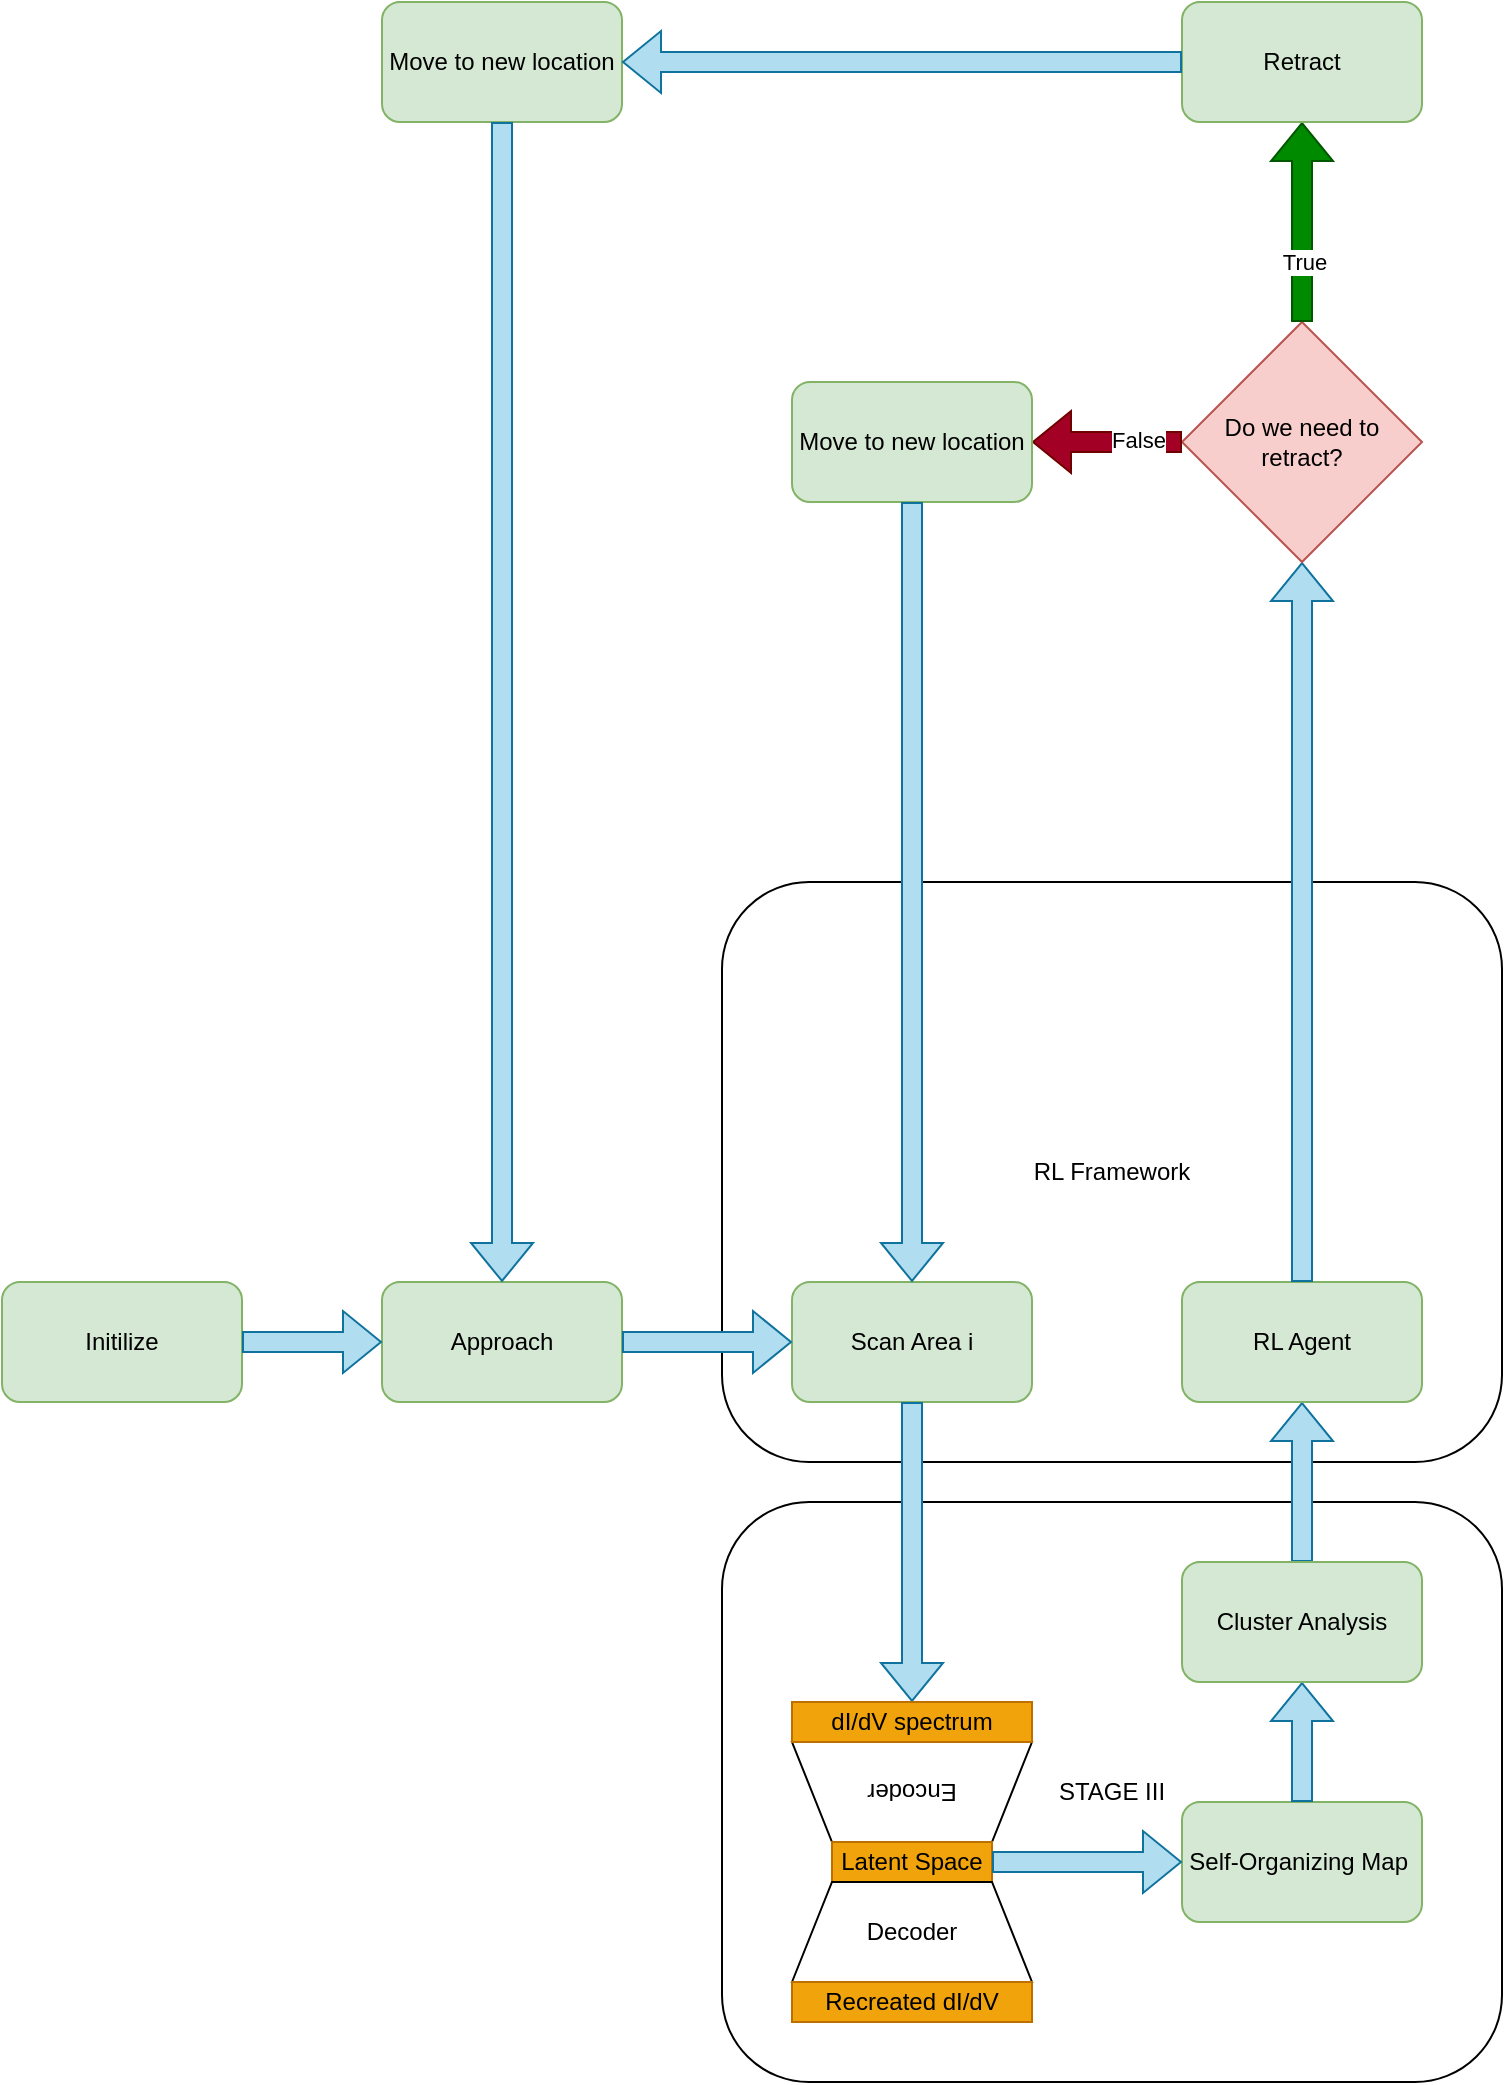 <mxfile version="24.5.2" type="github">
  <diagram name="Page-1" id="grfy-9qyvnmb-FwdjxF8">
    <mxGraphModel dx="1292" dy="1759" grid="1" gridSize="10" guides="1" tooltips="1" connect="1" arrows="1" fold="1" page="1" pageScale="1" pageWidth="850" pageHeight="1100" math="0" shadow="0">
      <root>
        <mxCell id="0" />
        <mxCell id="1" parent="0" />
        <mxCell id="I6yfljSTORsl8GxUtNmM-4" value="RL Framework" style="rounded=1;whiteSpace=wrap;html=1;" vertex="1" parent="1">
          <mxGeometry x="390" y="190" width="390" height="290" as="geometry" />
        </mxCell>
        <mxCell id="HAhkqkePmBFDu1ph5tGX-23" value="STAGE III" style="rounded=1;whiteSpace=wrap;html=1;" parent="1" vertex="1">
          <mxGeometry x="390" y="500" width="390" height="290" as="geometry" />
        </mxCell>
        <mxCell id="HAhkqkePmBFDu1ph5tGX-1" value="Scan Area i" style="rounded=1;whiteSpace=wrap;html=1;fillColor=#d5e8d4;strokeColor=#82b366;" parent="1" vertex="1">
          <mxGeometry x="425" y="390" width="120" height="60" as="geometry" />
        </mxCell>
        <mxCell id="HAhkqkePmBFDu1ph5tGX-2" value="" style="shape=flexArrow;endArrow=classic;html=1;rounded=0;entryX=0.5;entryY=0;entryDx=0;entryDy=0;fillColor=#b1ddf0;strokeColor=#10739e;" parent="1" source="HAhkqkePmBFDu1ph5tGX-1" target="HAhkqkePmBFDu1ph5tGX-11" edge="1">
          <mxGeometry width="50" height="50" relative="1" as="geometry">
            <mxPoint x="512.5" y="930" as="sourcePoint" />
            <mxPoint x="503" y="860" as="targetPoint" />
          </mxGeometry>
        </mxCell>
        <mxCell id="I6yfljSTORsl8GxUtNmM-1" value="" style="edgeStyle=orthogonalEdgeStyle;rounded=0;orthogonalLoop=1;jettySize=auto;html=1;" edge="1" parent="1" source="HAhkqkePmBFDu1ph5tGX-4" target="HAhkqkePmBFDu1ph5tGX-16">
          <mxGeometry relative="1" as="geometry" />
        </mxCell>
        <mxCell id="I6yfljSTORsl8GxUtNmM-3" value="" style="edgeStyle=orthogonalEdgeStyle;rounded=0;orthogonalLoop=1;jettySize=auto;html=1;fillColor=#b0e3e6;strokeColor=#0e8088;" edge="1" parent="1" source="HAhkqkePmBFDu1ph5tGX-4" target="HAhkqkePmBFDu1ph5tGX-16">
          <mxGeometry relative="1" as="geometry" />
        </mxCell>
        <mxCell id="HAhkqkePmBFDu1ph5tGX-4" value="Self-Organizing Map&amp;nbsp;" style="rounded=1;whiteSpace=wrap;html=1;fillColor=#d5e8d4;strokeColor=#82b366;" parent="1" vertex="1">
          <mxGeometry x="620" y="650" width="120" height="60" as="geometry" />
        </mxCell>
        <mxCell id="HAhkqkePmBFDu1ph5tGX-5" value="Encoder" style="shape=trapezoid;perimeter=trapezoidPerimeter;whiteSpace=wrap;html=1;fixedSize=1;rotation=-180;fillColor=none;" parent="1" vertex="1">
          <mxGeometry x="425" y="620" width="120" height="50" as="geometry" />
        </mxCell>
        <mxCell id="HAhkqkePmBFDu1ph5tGX-6" value="Latent Space" style="rounded=0;whiteSpace=wrap;html=1;fillColor=#f0a30a;fontColor=#000000;strokeColor=#BD7000;" parent="1" vertex="1">
          <mxGeometry x="445" y="670" width="80" height="20" as="geometry" />
        </mxCell>
        <mxCell id="HAhkqkePmBFDu1ph5tGX-7" value="Decoder" style="shape=trapezoid;perimeter=trapezoidPerimeter;whiteSpace=wrap;html=1;fixedSize=1;rotation=0;" parent="1" vertex="1">
          <mxGeometry x="425" y="690" width="120" height="50" as="geometry" />
        </mxCell>
        <mxCell id="HAhkqkePmBFDu1ph5tGX-11" value="dI/dV spectrum" style="rounded=0;whiteSpace=wrap;html=1;fillColor=#f0a30a;fontColor=#000000;strokeColor=#BD7000;" parent="1" vertex="1">
          <mxGeometry x="425" y="600" width="120" height="20" as="geometry" />
        </mxCell>
        <mxCell id="HAhkqkePmBFDu1ph5tGX-12" value="Recreated dI/dV" style="rounded=0;whiteSpace=wrap;html=1;fillColor=#f0a30a;fontColor=#000000;strokeColor=#BD7000;" parent="1" vertex="1">
          <mxGeometry x="425" y="740" width="120" height="20" as="geometry" />
        </mxCell>
        <mxCell id="HAhkqkePmBFDu1ph5tGX-13" value="" style="shape=flexArrow;endArrow=classic;html=1;rounded=0;entryX=0;entryY=0.5;entryDx=0;entryDy=0;exitX=1;exitY=0.5;exitDx=0;exitDy=0;fillColor=#b1ddf0;strokeColor=#10739e;" parent="1" source="HAhkqkePmBFDu1ph5tGX-6" target="HAhkqkePmBFDu1ph5tGX-4" edge="1">
          <mxGeometry width="50" height="50" relative="1" as="geometry">
            <mxPoint x="470" y="1220" as="sourcePoint" />
            <mxPoint x="520" y="1170" as="targetPoint" />
          </mxGeometry>
        </mxCell>
        <mxCell id="HAhkqkePmBFDu1ph5tGX-17" value="" style="shape=flexArrow;endArrow=classic;html=1;rounded=0;exitX=0.5;exitY=0;exitDx=0;exitDy=0;entryX=0.5;entryY=1;entryDx=0;entryDy=0;fillColor=#b1ddf0;strokeColor=#10739e;" parent="1" source="HAhkqkePmBFDu1ph5tGX-16" target="HAhkqkePmBFDu1ph5tGX-18" edge="1">
          <mxGeometry width="50" height="50" relative="1" as="geometry">
            <mxPoint x="712.54" y="790" as="sourcePoint" />
            <mxPoint x="712.5" y="720" as="targetPoint" />
          </mxGeometry>
        </mxCell>
        <mxCell id="HAhkqkePmBFDu1ph5tGX-18" value="RL Agent" style="rounded=1;whiteSpace=wrap;html=1;fillColor=#d5e8d4;strokeColor=#82b366;" parent="1" vertex="1">
          <mxGeometry x="620" y="390" width="120" height="60" as="geometry" />
        </mxCell>
        <mxCell id="HAhkqkePmBFDu1ph5tGX-22" value="" style="shape=flexArrow;endArrow=classic;html=1;rounded=0;exitX=0.5;exitY=0;exitDx=0;exitDy=0;fillColor=#b1ddf0;strokeColor=#10739e;entryX=0.5;entryY=1;entryDx=0;entryDy=0;" parent="1" edge="1" target="HAhkqkePmBFDu1ph5tGX-29" source="HAhkqkePmBFDu1ph5tGX-18">
          <mxGeometry width="50" height="50" relative="1" as="geometry">
            <mxPoint x="714.54" y="100" as="sourcePoint" />
            <mxPoint x="714.5" y="30" as="targetPoint" />
          </mxGeometry>
        </mxCell>
        <mxCell id="HAhkqkePmBFDu1ph5tGX-24" value="" style="shape=flexArrow;endArrow=classic;html=1;rounded=0;entryX=0.5;entryY=1;entryDx=0;entryDy=0;fillColor=#b1ddf0;strokeColor=#10739e;" parent="1" target="HAhkqkePmBFDu1ph5tGX-16" edge="1">
          <mxGeometry width="50" height="50" relative="1" as="geometry">
            <mxPoint x="680" y="650" as="sourcePoint" />
            <mxPoint x="680" y="450" as="targetPoint" />
          </mxGeometry>
        </mxCell>
        <mxCell id="HAhkqkePmBFDu1ph5tGX-16" value="Cluster Analysis" style="rounded=1;whiteSpace=wrap;html=1;fillColor=#d5e8d4;strokeColor=#82b366;" parent="1" vertex="1">
          <mxGeometry x="620" y="530" width="120" height="60" as="geometry" />
        </mxCell>
        <mxCell id="HAhkqkePmBFDu1ph5tGX-25" value="Initilize" style="rounded=1;whiteSpace=wrap;html=1;fillColor=#d5e8d4;strokeColor=#82b366;" parent="1" vertex="1">
          <mxGeometry x="30" y="390" width="120" height="60" as="geometry" />
        </mxCell>
        <mxCell id="HAhkqkePmBFDu1ph5tGX-26" value="Approach" style="rounded=1;whiteSpace=wrap;html=1;fillColor=#d5e8d4;strokeColor=#82b366;" parent="1" vertex="1">
          <mxGeometry x="220" y="390" width="120" height="60" as="geometry" />
        </mxCell>
        <mxCell id="HAhkqkePmBFDu1ph5tGX-27" value="" style="shape=flexArrow;endArrow=classic;html=1;rounded=0;exitX=1;exitY=0.5;exitDx=0;exitDy=0;entryX=0;entryY=0.5;entryDx=0;entryDy=0;fillColor=#b1ddf0;strokeColor=#10739e;" parent="1" source="HAhkqkePmBFDu1ph5tGX-25" target="HAhkqkePmBFDu1ph5tGX-26" edge="1">
          <mxGeometry width="50" height="50" relative="1" as="geometry">
            <mxPoint x="150" y="430" as="sourcePoint" />
            <mxPoint x="200" y="380" as="targetPoint" />
          </mxGeometry>
        </mxCell>
        <mxCell id="HAhkqkePmBFDu1ph5tGX-28" value="" style="shape=flexArrow;endArrow=classic;html=1;rounded=0;entryX=0;entryY=0.5;entryDx=0;entryDy=0;fillColor=#b1ddf0;strokeColor=#10739e;" parent="1" source="HAhkqkePmBFDu1ph5tGX-26" target="HAhkqkePmBFDu1ph5tGX-1" edge="1">
          <mxGeometry width="50" height="50" relative="1" as="geometry">
            <mxPoint x="160" y="430" as="sourcePoint" />
            <mxPoint x="230" y="430" as="targetPoint" />
          </mxGeometry>
        </mxCell>
        <mxCell id="HAhkqkePmBFDu1ph5tGX-29" value="Do we need to retract?" style="rhombus;whiteSpace=wrap;html=1;fillColor=#f8cecc;strokeColor=#b85450;" parent="1" vertex="1">
          <mxGeometry x="620" y="-90" width="120" height="120" as="geometry" />
        </mxCell>
        <mxCell id="HAhkqkePmBFDu1ph5tGX-30" value="" style="shape=flexArrow;endArrow=classic;html=1;rounded=0;exitX=0.5;exitY=0;exitDx=0;exitDy=0;entryX=0.5;entryY=1;entryDx=0;entryDy=0;fillColor=#008a00;strokeColor=#005700;" parent="1" target="HAhkqkePmBFDu1ph5tGX-35" edge="1" source="HAhkqkePmBFDu1ph5tGX-29">
          <mxGeometry width="50" height="50" relative="1" as="geometry">
            <mxPoint x="714.54" y="-115" as="sourcePoint" />
            <mxPoint x="714.5" y="-185" as="targetPoint" />
          </mxGeometry>
        </mxCell>
        <mxCell id="HAhkqkePmBFDu1ph5tGX-31" value="True" style="edgeLabel;html=1;align=center;verticalAlign=middle;resizable=0;points=[];" parent="HAhkqkePmBFDu1ph5tGX-30" vertex="1" connectable="0">
          <mxGeometry x="-0.4" y="-1" relative="1" as="geometry">
            <mxPoint as="offset" />
          </mxGeometry>
        </mxCell>
        <mxCell id="HAhkqkePmBFDu1ph5tGX-32" value="" style="shape=flexArrow;endArrow=classic;html=1;rounded=0;exitX=0;exitY=0.5;exitDx=0;exitDy=0;entryX=1;entryY=0.5;entryDx=0;entryDy=0;fillColor=#a20025;strokeColor=#6F0000;" parent="1" source="HAhkqkePmBFDu1ph5tGX-29" target="HAhkqkePmBFDu1ph5tGX-39" edge="1">
          <mxGeometry width="50" height="50" relative="1" as="geometry">
            <mxPoint x="540.04" y="-70" as="sourcePoint" />
            <mxPoint x="580" y="-42" as="targetPoint" />
          </mxGeometry>
        </mxCell>
        <mxCell id="HAhkqkePmBFDu1ph5tGX-33" value="False" style="edgeLabel;html=1;align=center;verticalAlign=middle;resizable=0;points=[];" parent="HAhkqkePmBFDu1ph5tGX-32" vertex="1" connectable="0">
          <mxGeometry x="-0.4" y="-1" relative="1" as="geometry">
            <mxPoint as="offset" />
          </mxGeometry>
        </mxCell>
        <mxCell id="HAhkqkePmBFDu1ph5tGX-34" value="Move to new location" style="rounded=1;whiteSpace=wrap;html=1;fillColor=#d5e8d4;strokeColor=#82b366;" parent="1" vertex="1">
          <mxGeometry x="220" y="-250" width="120" height="60" as="geometry" />
        </mxCell>
        <mxCell id="HAhkqkePmBFDu1ph5tGX-35" value="Retract" style="rounded=1;whiteSpace=wrap;html=1;fillColor=#d5e8d4;strokeColor=#82b366;" parent="1" vertex="1">
          <mxGeometry x="620" y="-250" width="120" height="60" as="geometry" />
        </mxCell>
        <mxCell id="HAhkqkePmBFDu1ph5tGX-37" value="" style="shape=flexArrow;endArrow=classic;html=1;rounded=0;entryX=1;entryY=0.5;entryDx=0;entryDy=0;exitX=0;exitY=0.5;exitDx=0;exitDy=0;fillColor=#b1ddf0;strokeColor=#10739e;" parent="1" source="HAhkqkePmBFDu1ph5tGX-35" target="HAhkqkePmBFDu1ph5tGX-34" edge="1">
          <mxGeometry width="50" height="50" relative="1" as="geometry">
            <mxPoint x="455" y="-150" as="sourcePoint" />
            <mxPoint x="540" y="-150" as="targetPoint" />
          </mxGeometry>
        </mxCell>
        <mxCell id="HAhkqkePmBFDu1ph5tGX-38" value="" style="shape=flexArrow;endArrow=classic;html=1;rounded=0;exitX=0.5;exitY=1;exitDx=0;exitDy=0;fillColor=#b1ddf0;strokeColor=#10739e;" parent="1" source="HAhkqkePmBFDu1ph5tGX-34" target="HAhkqkePmBFDu1ph5tGX-26" edge="1">
          <mxGeometry width="50" height="50" relative="1" as="geometry">
            <mxPoint x="665" y="-210" as="sourcePoint" />
            <mxPoint x="380" y="-210" as="targetPoint" />
          </mxGeometry>
        </mxCell>
        <mxCell id="HAhkqkePmBFDu1ph5tGX-39" value="Move to new location" style="rounded=1;whiteSpace=wrap;html=1;fillColor=#d5e8d4;strokeColor=#82b366;" parent="1" vertex="1">
          <mxGeometry x="425" y="-60" width="120" height="60" as="geometry" />
        </mxCell>
        <mxCell id="HAhkqkePmBFDu1ph5tGX-40" value="" style="shape=flexArrow;endArrow=classic;html=1;rounded=0;exitX=0.5;exitY=1;exitDx=0;exitDy=0;fillColor=#b1ddf0;strokeColor=#10739e;" parent="1" source="HAhkqkePmBFDu1ph5tGX-39" target="HAhkqkePmBFDu1ph5tGX-1" edge="1">
          <mxGeometry width="50" height="50" relative="1" as="geometry">
            <mxPoint x="320" y="-180" as="sourcePoint" />
            <mxPoint x="320" y="110" as="targetPoint" />
          </mxGeometry>
        </mxCell>
      </root>
    </mxGraphModel>
  </diagram>
</mxfile>
